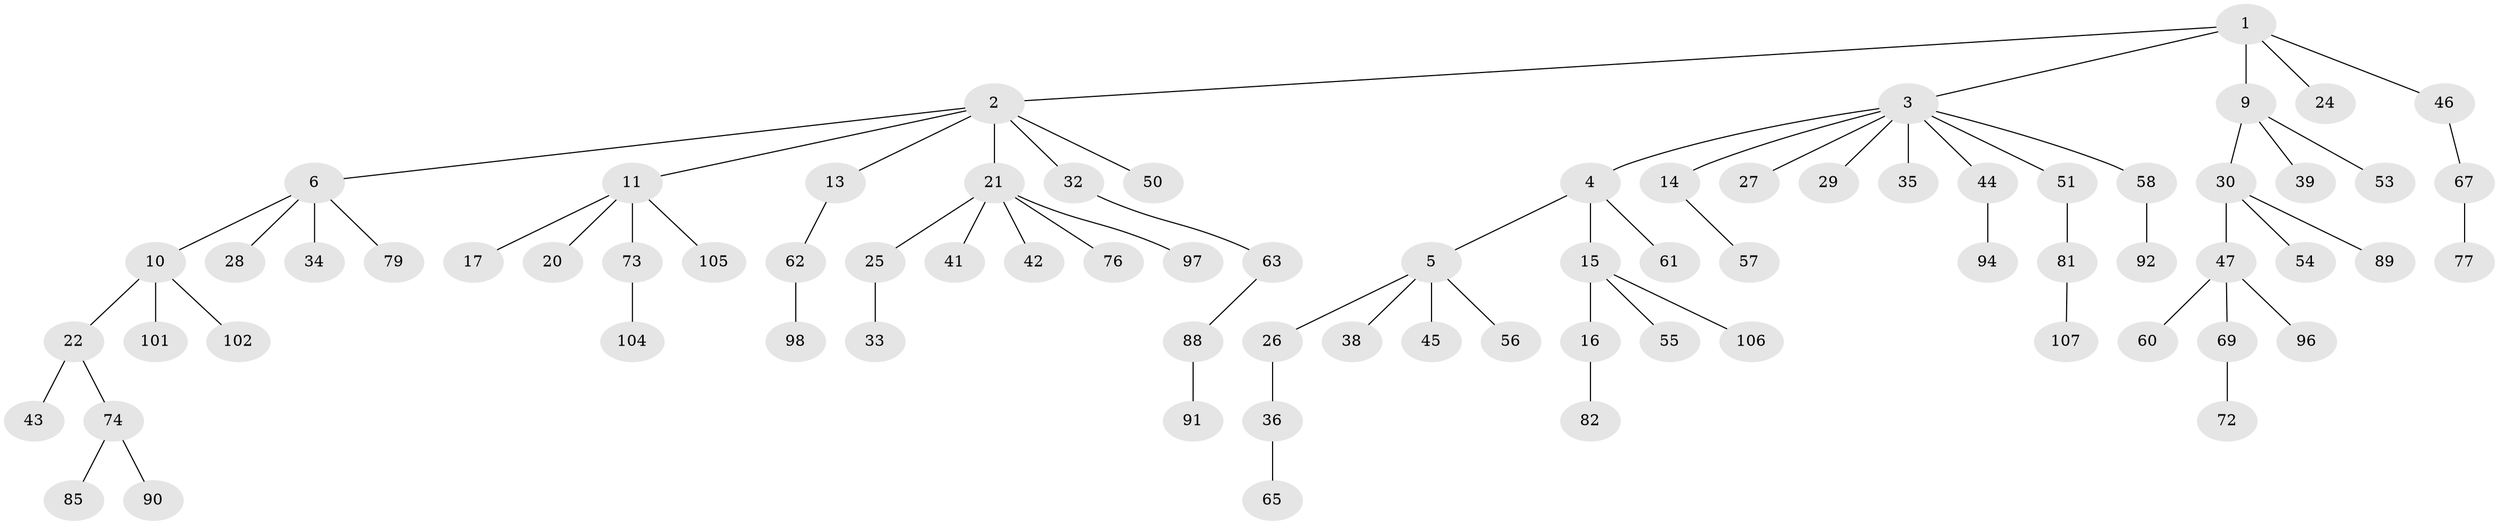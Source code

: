 // original degree distribution, {5: 0.046296296296296294, 6: 0.027777777777777776, 3: 0.14814814814814814, 2: 0.2222222222222222, 4: 0.046296296296296294, 1: 0.5092592592592593}
// Generated by graph-tools (version 1.1) at 2025/42/03/06/25 10:42:04]
// undirected, 77 vertices, 76 edges
graph export_dot {
graph [start="1"]
  node [color=gray90,style=filled];
  1 [super="+7"];
  2 [super="+8"];
  3 [super="+12"];
  4 [super="+93"];
  5 [super="+18"];
  6 [super="+87"];
  9 [super="+49"];
  10 [super="+75"];
  11 [super="+66"];
  13 [super="+19"];
  14;
  15 [super="+52"];
  16 [super="+31"];
  17;
  20 [super="+78"];
  21 [super="+23"];
  22;
  24 [super="+37"];
  25;
  26 [super="+108"];
  27;
  28;
  29;
  30;
  32 [super="+86"];
  33;
  34;
  35;
  36 [super="+59"];
  38;
  39 [super="+40"];
  41;
  42 [super="+71"];
  43;
  44 [super="+68"];
  45;
  46;
  47 [super="+48"];
  50;
  51;
  53;
  54;
  55;
  56;
  57 [super="+95"];
  58 [super="+103"];
  60;
  61;
  62 [super="+64"];
  63 [super="+70"];
  65;
  67 [super="+84"];
  69;
  72;
  73;
  74 [super="+80"];
  76;
  77;
  79;
  81 [super="+83"];
  82;
  85;
  88;
  89 [super="+99"];
  90;
  91 [super="+100"];
  92;
  94;
  96;
  97;
  98;
  101;
  102;
  104;
  105;
  106;
  107;
  1 -- 2;
  1 -- 3;
  1 -- 9;
  1 -- 46;
  1 -- 24;
  2 -- 6;
  2 -- 11;
  2 -- 32;
  2 -- 50;
  2 -- 13;
  2 -- 21;
  3 -- 4;
  3 -- 14;
  3 -- 35;
  3 -- 44;
  3 -- 51;
  3 -- 58;
  3 -- 27;
  3 -- 29;
  4 -- 5;
  4 -- 15;
  4 -- 61;
  5 -- 26;
  5 -- 56;
  5 -- 45;
  5 -- 38;
  6 -- 10;
  6 -- 28;
  6 -- 34;
  6 -- 79;
  9 -- 30;
  9 -- 39;
  9 -- 53;
  10 -- 22;
  10 -- 101;
  10 -- 102;
  11 -- 17;
  11 -- 20;
  11 -- 73;
  11 -- 105;
  13 -- 62;
  14 -- 57;
  15 -- 16;
  15 -- 106;
  15 -- 55;
  16 -- 82;
  21 -- 41;
  21 -- 97;
  21 -- 25;
  21 -- 42;
  21 -- 76;
  22 -- 43;
  22 -- 74;
  25 -- 33;
  26 -- 36;
  30 -- 47;
  30 -- 54;
  30 -- 89;
  32 -- 63;
  36 -- 65;
  44 -- 94;
  46 -- 67;
  47 -- 96;
  47 -- 60;
  47 -- 69;
  51 -- 81;
  58 -- 92;
  62 -- 98;
  63 -- 88;
  67 -- 77;
  69 -- 72;
  73 -- 104;
  74 -- 85;
  74 -- 90;
  81 -- 107;
  88 -- 91;
}
